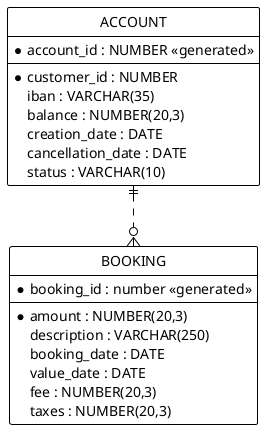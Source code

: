 @startuml

' hide the spot
hide circle

' avoid problems with angled crows feet
skinparam linetype ortho

<style>
classDiagram {
  BackGroundColor white
  LineThickness 1
  LineColor black
}
</style>

entity "ACCOUNT" as account {
* account_id : NUMBER <<generated>>
---
* customer_id : NUMBER
iban : VARCHAR(35)
balance : NUMBER(20,3)
creation_date : DATE
cancellation_date : DATE
status : VARCHAR(10)
}

entity "BOOKING" as booking {
* booking_id : number <<generated>>
---
* amount : NUMBER(20,3)
description : VARCHAR(250)
booking_date : DATE
value_date : DATE
fee : NUMBER(20,3)
taxes : NUMBER(20,3)
}

account ||..o{ booking

@enduml
